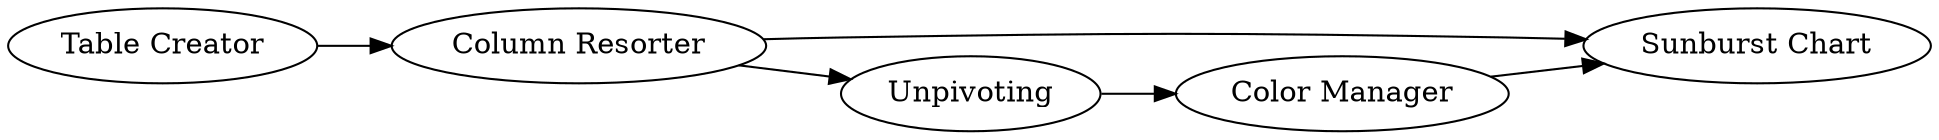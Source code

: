 digraph {
	"8098727766247711225_2" [label="Color Manager"]
	"8098727766247711225_4" [label="Sunburst Chart"]
	"8098727766247711225_3" [label=Unpivoting]
	"8098727766247711225_7" [label="Column Resorter"]
	"8098727766247711225_8" [label="Table Creator"]
	"8098727766247711225_8" -> "8098727766247711225_7"
	"8098727766247711225_7" -> "8098727766247711225_4"
	"8098727766247711225_7" -> "8098727766247711225_3"
	"8098727766247711225_3" -> "8098727766247711225_2"
	"8098727766247711225_2" -> "8098727766247711225_4"
	rankdir=LR
}
